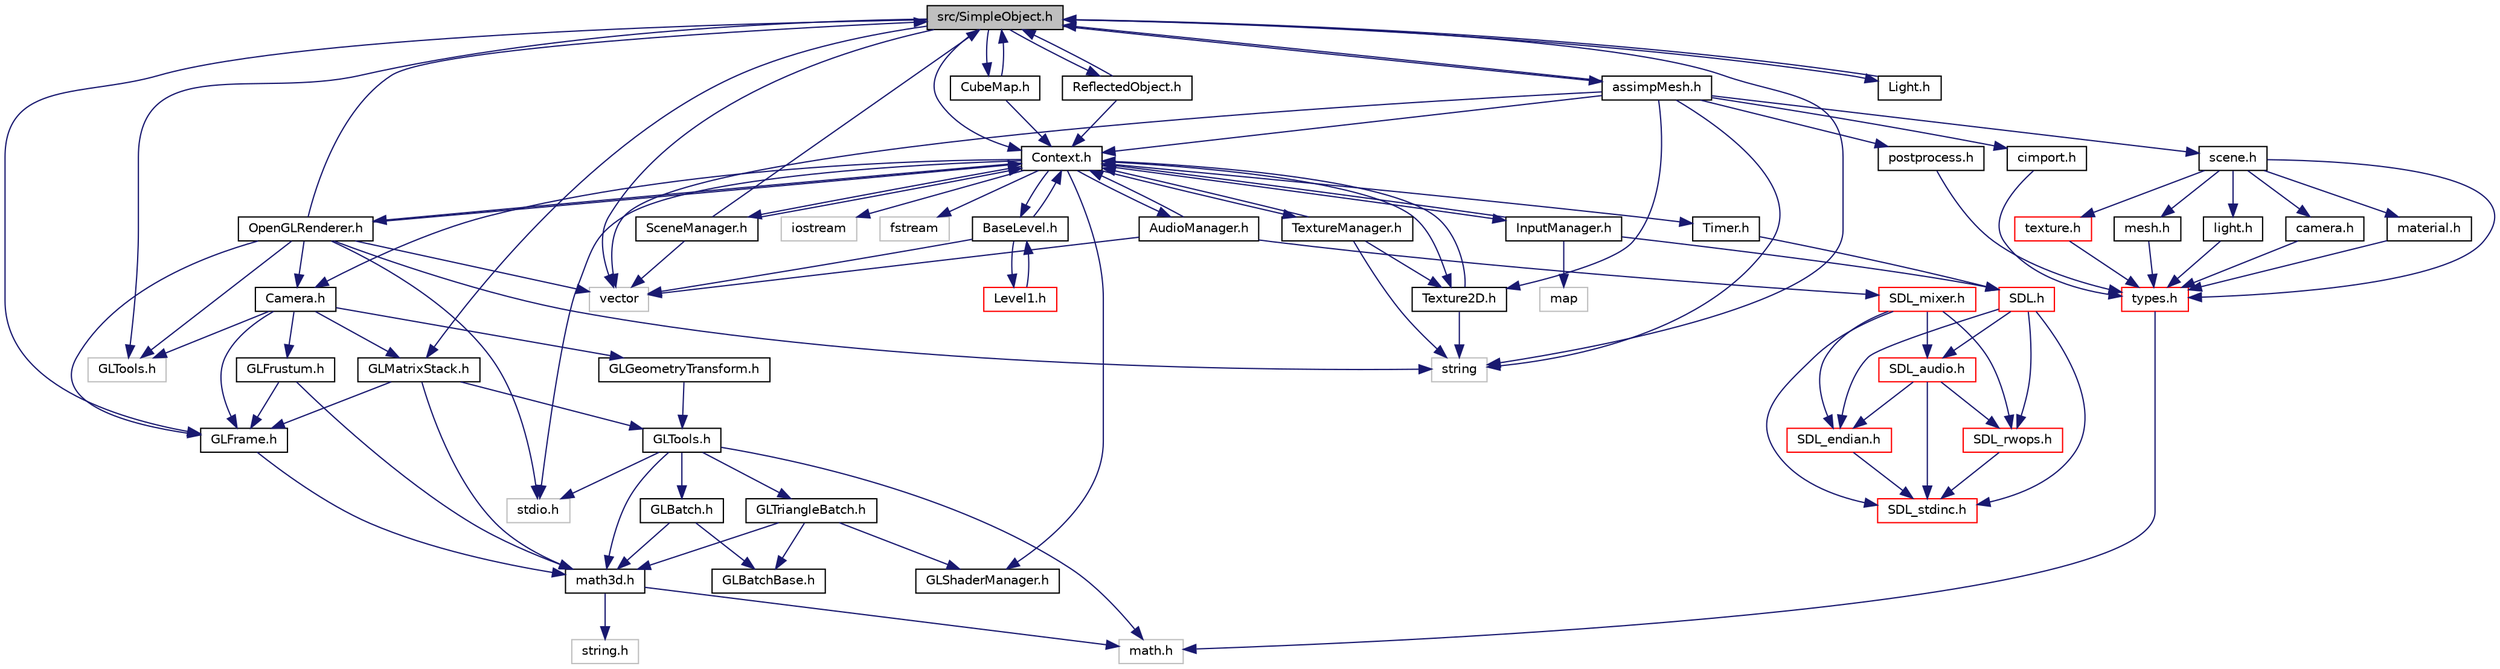 digraph "src/SimpleObject.h"
{
  edge [fontname="Helvetica",fontsize="10",labelfontname="Helvetica",labelfontsize="10"];
  node [fontname="Helvetica",fontsize="10",shape=record];
  Node1 [label="src/SimpleObject.h",height=0.2,width=0.4,color="black", fillcolor="grey75", style="filled" fontcolor="black"];
  Node1 -> Node2 [color="midnightblue",fontsize="10",style="solid",fontname="Helvetica"];
  Node2 [label="vector",height=0.2,width=0.4,color="grey75", fillcolor="white", style="filled"];
  Node1 -> Node3 [color="midnightblue",fontsize="10",style="solid",fontname="Helvetica"];
  Node3 [label="string",height=0.2,width=0.4,color="grey75", fillcolor="white", style="filled"];
  Node1 -> Node4 [color="midnightblue",fontsize="10",style="solid",fontname="Helvetica"];
  Node4 [label="GLTools.h",height=0.2,width=0.4,color="grey75", fillcolor="white", style="filled"];
  Node1 -> Node5 [color="midnightblue",fontsize="10",style="solid",fontname="Helvetica"];
  Node5 [label="GLFrame.h",height=0.2,width=0.4,color="black", fillcolor="white", style="filled",URL="$_g_l_frame_8h.html"];
  Node5 -> Node6 [color="midnightblue",fontsize="10",style="solid",fontname="Helvetica"];
  Node6 [label="math3d.h",height=0.2,width=0.4,color="black", fillcolor="white", style="filled",URL="$math3d_8h.html"];
  Node6 -> Node7 [color="midnightblue",fontsize="10",style="solid",fontname="Helvetica"];
  Node7 [label="math.h",height=0.2,width=0.4,color="grey75", fillcolor="white", style="filled"];
  Node6 -> Node8 [color="midnightblue",fontsize="10",style="solid",fontname="Helvetica"];
  Node8 [label="string.h",height=0.2,width=0.4,color="grey75", fillcolor="white", style="filled"];
  Node1 -> Node9 [color="midnightblue",fontsize="10",style="solid",fontname="Helvetica"];
  Node9 [label="GLMatrixStack.h",height=0.2,width=0.4,color="black", fillcolor="white", style="filled",URL="$_g_l_matrix_stack_8h.html"];
  Node9 -> Node10 [color="midnightblue",fontsize="10",style="solid",fontname="Helvetica"];
  Node10 [label="GLTools.h",height=0.2,width=0.4,color="black", fillcolor="white", style="filled",URL="$include_2_g_l_tools_2include_2_g_l_tools_8h.html"];
  Node10 -> Node11 [color="midnightblue",fontsize="10",style="solid",fontname="Helvetica"];
  Node11 [label="stdio.h",height=0.2,width=0.4,color="grey75", fillcolor="white", style="filled"];
  Node10 -> Node7 [color="midnightblue",fontsize="10",style="solid",fontname="Helvetica"];
  Node10 -> Node6 [color="midnightblue",fontsize="10",style="solid",fontname="Helvetica"];
  Node10 -> Node12 [color="midnightblue",fontsize="10",style="solid",fontname="Helvetica"];
  Node12 [label="GLBatch.h",height=0.2,width=0.4,color="black", fillcolor="white", style="filled",URL="$_g_l_batch_8h.html"];
  Node12 -> Node6 [color="midnightblue",fontsize="10",style="solid",fontname="Helvetica"];
  Node12 -> Node13 [color="midnightblue",fontsize="10",style="solid",fontname="Helvetica"];
  Node13 [label="GLBatchBase.h",height=0.2,width=0.4,color="black", fillcolor="white", style="filled",URL="$_g_l_batch_base_8h.html"];
  Node10 -> Node14 [color="midnightblue",fontsize="10",style="solid",fontname="Helvetica"];
  Node14 [label="GLTriangleBatch.h",height=0.2,width=0.4,color="black", fillcolor="white", style="filled",URL="$_g_l_triangle_batch_8h.html"];
  Node14 -> Node6 [color="midnightblue",fontsize="10",style="solid",fontname="Helvetica"];
  Node14 -> Node13 [color="midnightblue",fontsize="10",style="solid",fontname="Helvetica"];
  Node14 -> Node15 [color="midnightblue",fontsize="10",style="solid",fontname="Helvetica"];
  Node15 [label="GLShaderManager.h",height=0.2,width=0.4,color="black", fillcolor="white", style="filled",URL="$_g_l_shader_manager_8h.html"];
  Node9 -> Node6 [color="midnightblue",fontsize="10",style="solid",fontname="Helvetica"];
  Node9 -> Node5 [color="midnightblue",fontsize="10",style="solid",fontname="Helvetica"];
  Node1 -> Node16 [color="midnightblue",fontsize="10",style="solid",fontname="Helvetica"];
  Node16 [label="Context.h",height=0.2,width=0.4,color="black", fillcolor="white", style="filled",URL="$_context_8h.html"];
  Node16 -> Node17 [color="midnightblue",fontsize="10",style="solid",fontname="Helvetica"];
  Node17 [label="AudioManager.h",height=0.2,width=0.4,color="black", fillcolor="white", style="filled",URL="$_audio_manager_8h.html"];
  Node17 -> Node18 [color="midnightblue",fontsize="10",style="solid",fontname="Helvetica"];
  Node18 [label="SDL_mixer.h",height=0.2,width=0.4,color="red", fillcolor="white", style="filled",URL="$_s_d_l__mixer_8h.html"];
  Node18 -> Node19 [color="midnightblue",fontsize="10",style="solid",fontname="Helvetica"];
  Node19 [label="SDL_stdinc.h",height=0.2,width=0.4,color="red", fillcolor="white", style="filled",URL="$_s_d_l__stdinc_8h.html"];
  Node18 -> Node20 [color="midnightblue",fontsize="10",style="solid",fontname="Helvetica"];
  Node20 [label="SDL_rwops.h",height=0.2,width=0.4,color="red", fillcolor="white", style="filled",URL="$_s_d_l__rwops_8h.html"];
  Node20 -> Node19 [color="midnightblue",fontsize="10",style="solid",fontname="Helvetica"];
  Node18 -> Node21 [color="midnightblue",fontsize="10",style="solid",fontname="Helvetica"];
  Node21 [label="SDL_audio.h",height=0.2,width=0.4,color="red", fillcolor="white", style="filled",URL="$_s_d_l__audio_8h.html"];
  Node21 -> Node19 [color="midnightblue",fontsize="10",style="solid",fontname="Helvetica"];
  Node21 -> Node22 [color="midnightblue",fontsize="10",style="solid",fontname="Helvetica"];
  Node22 [label="SDL_endian.h",height=0.2,width=0.4,color="red", fillcolor="white", style="filled",URL="$_s_d_l__endian_8h.html"];
  Node22 -> Node19 [color="midnightblue",fontsize="10",style="solid",fontname="Helvetica"];
  Node21 -> Node20 [color="midnightblue",fontsize="10",style="solid",fontname="Helvetica"];
  Node18 -> Node22 [color="midnightblue",fontsize="10",style="solid",fontname="Helvetica"];
  Node17 -> Node2 [color="midnightblue",fontsize="10",style="solid",fontname="Helvetica"];
  Node17 -> Node16 [color="midnightblue",fontsize="10",style="solid",fontname="Helvetica"];
  Node16 -> Node23 [color="midnightblue",fontsize="10",style="solid",fontname="Helvetica"];
  Node23 [label="InputManager.h",height=0.2,width=0.4,color="black", fillcolor="white", style="filled",URL="$_input_manager_8h.html"];
  Node23 -> Node24 [color="midnightblue",fontsize="10",style="solid",fontname="Helvetica"];
  Node24 [label="SDL.h",height=0.2,width=0.4,color="red", fillcolor="white", style="filled",URL="$_s_d_l_8h.html"];
  Node24 -> Node19 [color="midnightblue",fontsize="10",style="solid",fontname="Helvetica"];
  Node24 -> Node21 [color="midnightblue",fontsize="10",style="solid",fontname="Helvetica"];
  Node24 -> Node22 [color="midnightblue",fontsize="10",style="solid",fontname="Helvetica"];
  Node24 -> Node20 [color="midnightblue",fontsize="10",style="solid",fontname="Helvetica"];
  Node23 -> Node25 [color="midnightblue",fontsize="10",style="solid",fontname="Helvetica"];
  Node25 [label="map",height=0.2,width=0.4,color="grey75", fillcolor="white", style="filled"];
  Node23 -> Node16 [color="midnightblue",fontsize="10",style="solid",fontname="Helvetica"];
  Node16 -> Node26 [color="midnightblue",fontsize="10",style="solid",fontname="Helvetica"];
  Node26 [label="OpenGLRenderer.h",height=0.2,width=0.4,color="black", fillcolor="white", style="filled",URL="$_open_g_l_renderer_8h.html"];
  Node26 -> Node11 [color="midnightblue",fontsize="10",style="solid",fontname="Helvetica"];
  Node26 -> Node2 [color="midnightblue",fontsize="10",style="solid",fontname="Helvetica"];
  Node26 -> Node3 [color="midnightblue",fontsize="10",style="solid",fontname="Helvetica"];
  Node26 -> Node16 [color="midnightblue",fontsize="10",style="solid",fontname="Helvetica"];
  Node26 -> Node27 [color="midnightblue",fontsize="10",style="solid",fontname="Helvetica"];
  Node27 [label="Camera.h",height=0.2,width=0.4,color="black", fillcolor="white", style="filled",URL="$src_2camera_8h.html"];
  Node27 -> Node4 [color="midnightblue",fontsize="10",style="solid",fontname="Helvetica"];
  Node27 -> Node5 [color="midnightblue",fontsize="10",style="solid",fontname="Helvetica"];
  Node27 -> Node28 [color="midnightblue",fontsize="10",style="solid",fontname="Helvetica"];
  Node28 [label="GLFrustum.h",height=0.2,width=0.4,color="black", fillcolor="white", style="filled",URL="$_g_l_frustum_8h.html"];
  Node28 -> Node6 [color="midnightblue",fontsize="10",style="solid",fontname="Helvetica"];
  Node28 -> Node5 [color="midnightblue",fontsize="10",style="solid",fontname="Helvetica"];
  Node27 -> Node9 [color="midnightblue",fontsize="10",style="solid",fontname="Helvetica"];
  Node27 -> Node29 [color="midnightblue",fontsize="10",style="solid",fontname="Helvetica"];
  Node29 [label="GLGeometryTransform.h",height=0.2,width=0.4,color="black", fillcolor="white", style="filled",URL="$_g_l_geometry_transform_8h.html"];
  Node29 -> Node10 [color="midnightblue",fontsize="10",style="solid",fontname="Helvetica"];
  Node26 -> Node1 [color="midnightblue",fontsize="10",style="solid",fontname="Helvetica"];
  Node26 -> Node4 [color="midnightblue",fontsize="10",style="solid",fontname="Helvetica"];
  Node26 -> Node5 [color="midnightblue",fontsize="10",style="solid",fontname="Helvetica"];
  Node16 -> Node27 [color="midnightblue",fontsize="10",style="solid",fontname="Helvetica"];
  Node16 -> Node30 [color="midnightblue",fontsize="10",style="solid",fontname="Helvetica"];
  Node30 [label="SceneManager.h",height=0.2,width=0.4,color="black", fillcolor="white", style="filled",URL="$_scene_manager_8h.html"];
  Node30 -> Node16 [color="midnightblue",fontsize="10",style="solid",fontname="Helvetica"];
  Node30 -> Node1 [color="midnightblue",fontsize="10",style="solid",fontname="Helvetica"];
  Node30 -> Node2 [color="midnightblue",fontsize="10",style="solid",fontname="Helvetica"];
  Node16 -> Node31 [color="midnightblue",fontsize="10",style="solid",fontname="Helvetica"];
  Node31 [label="BaseLevel.h",height=0.2,width=0.4,color="black", fillcolor="white", style="filled",URL="$_base_level_8h.html"];
  Node31 -> Node2 [color="midnightblue",fontsize="10",style="solid",fontname="Helvetica"];
  Node31 -> Node16 [color="midnightblue",fontsize="10",style="solid",fontname="Helvetica"];
  Node31 -> Node32 [color="midnightblue",fontsize="10",style="solid",fontname="Helvetica"];
  Node32 [label="Level1.h",height=0.2,width=0.4,color="red", fillcolor="white", style="filled",URL="$_level1_8h.html"];
  Node32 -> Node31 [color="midnightblue",fontsize="10",style="solid",fontname="Helvetica"];
  Node16 -> Node33 [color="midnightblue",fontsize="10",style="solid",fontname="Helvetica"];
  Node33 [label="Timer.h",height=0.2,width=0.4,color="black", fillcolor="white", style="filled",URL="$_timer_8h.html"];
  Node33 -> Node24 [color="midnightblue",fontsize="10",style="solid",fontname="Helvetica"];
  Node16 -> Node34 [color="midnightblue",fontsize="10",style="solid",fontname="Helvetica"];
  Node34 [label="Texture2D.h",height=0.2,width=0.4,color="black", fillcolor="white", style="filled",URL="$_texture2_d_8h.html"];
  Node34 -> Node16 [color="midnightblue",fontsize="10",style="solid",fontname="Helvetica"];
  Node34 -> Node3 [color="midnightblue",fontsize="10",style="solid",fontname="Helvetica"];
  Node16 -> Node35 [color="midnightblue",fontsize="10",style="solid",fontname="Helvetica"];
  Node35 [label="TextureManager.h",height=0.2,width=0.4,color="black", fillcolor="white", style="filled",URL="$_texture_manager_8h.html"];
  Node35 -> Node3 [color="midnightblue",fontsize="10",style="solid",fontname="Helvetica"];
  Node35 -> Node16 [color="midnightblue",fontsize="10",style="solid",fontname="Helvetica"];
  Node35 -> Node34 [color="midnightblue",fontsize="10",style="solid",fontname="Helvetica"];
  Node16 -> Node15 [color="midnightblue",fontsize="10",style="solid",fontname="Helvetica"];
  Node16 -> Node11 [color="midnightblue",fontsize="10",style="solid",fontname="Helvetica"];
  Node16 -> Node36 [color="midnightblue",fontsize="10",style="solid",fontname="Helvetica"];
  Node36 [label="iostream",height=0.2,width=0.4,color="grey75", fillcolor="white", style="filled"];
  Node16 -> Node37 [color="midnightblue",fontsize="10",style="solid",fontname="Helvetica"];
  Node37 [label="fstream",height=0.2,width=0.4,color="grey75", fillcolor="white", style="filled"];
  Node1 -> Node38 [color="midnightblue",fontsize="10",style="solid",fontname="Helvetica"];
  Node38 [label="Light.h",height=0.2,width=0.4,color="black", fillcolor="white", style="filled",URL="$src_2light_8h.html"];
  Node38 -> Node1 [color="midnightblue",fontsize="10",style="solid",fontname="Helvetica"];
  Node1 -> Node39 [color="midnightblue",fontsize="10",style="solid",fontname="Helvetica"];
  Node39 [label="CubeMap.h",height=0.2,width=0.4,color="black", fillcolor="white", style="filled",URL="$_cube_map_8h.html"];
  Node39 -> Node16 [color="midnightblue",fontsize="10",style="solid",fontname="Helvetica"];
  Node39 -> Node1 [color="midnightblue",fontsize="10",style="solid",fontname="Helvetica"];
  Node1 -> Node40 [color="midnightblue",fontsize="10",style="solid",fontname="Helvetica"];
  Node40 [label="ReflectedObject.h",height=0.2,width=0.4,color="black", fillcolor="white", style="filled",URL="$_reflected_object_8h.html"];
  Node40 -> Node16 [color="midnightblue",fontsize="10",style="solid",fontname="Helvetica"];
  Node40 -> Node1 [color="midnightblue",fontsize="10",style="solid",fontname="Helvetica"];
  Node1 -> Node41 [color="midnightblue",fontsize="10",style="solid",fontname="Helvetica"];
  Node41 [label="assimpMesh.h",height=0.2,width=0.4,color="black", fillcolor="white", style="filled",URL="$assimp_mesh_8h.html"];
  Node41 -> Node16 [color="midnightblue",fontsize="10",style="solid",fontname="Helvetica"];
  Node41 -> Node1 [color="midnightblue",fontsize="10",style="solid",fontname="Helvetica"];
  Node41 -> Node34 [color="midnightblue",fontsize="10",style="solid",fontname="Helvetica"];
  Node41 -> Node42 [color="midnightblue",fontsize="10",style="solid",fontname="Helvetica"];
  Node42 [label="cimport.h",height=0.2,width=0.4,color="black", fillcolor="white", style="filled",URL="$cimport_8h.html"];
  Node42 -> Node43 [color="midnightblue",fontsize="10",style="solid",fontname="Helvetica"];
  Node43 [label="types.h",height=0.2,width=0.4,color="red", fillcolor="white", style="filled",URL="$types_8h.html"];
  Node43 -> Node7 [color="midnightblue",fontsize="10",style="solid",fontname="Helvetica"];
  Node41 -> Node44 [color="midnightblue",fontsize="10",style="solid",fontname="Helvetica"];
  Node44 [label="scene.h",height=0.2,width=0.4,color="black", fillcolor="white", style="filled",URL="$scene_8h.html"];
  Node44 -> Node43 [color="midnightblue",fontsize="10",style="solid",fontname="Helvetica"];
  Node44 -> Node45 [color="midnightblue",fontsize="10",style="solid",fontname="Helvetica"];
  Node45 [label="texture.h",height=0.2,width=0.4,color="red", fillcolor="white", style="filled",URL="$texture_8h.html",tooltip="Defines texture helper structures for the library. "];
  Node45 -> Node43 [color="midnightblue",fontsize="10",style="solid",fontname="Helvetica"];
  Node44 -> Node46 [color="midnightblue",fontsize="10",style="solid",fontname="Helvetica"];
  Node46 [label="mesh.h",height=0.2,width=0.4,color="black", fillcolor="white", style="filled",URL="$mesh_8h.html",tooltip="Declares the data structures in which the imported geometry is returned by ASSIMP: aiMesh..."];
  Node46 -> Node43 [color="midnightblue",fontsize="10",style="solid",fontname="Helvetica"];
  Node44 -> Node47 [color="midnightblue",fontsize="10",style="solid",fontname="Helvetica"];
  Node47 [label="light.h",height=0.2,width=0.4,color="black", fillcolor="white", style="filled",URL="$include_2assimp_2include_2light_8h.html"];
  Node47 -> Node43 [color="midnightblue",fontsize="10",style="solid",fontname="Helvetica"];
  Node44 -> Node48 [color="midnightblue",fontsize="10",style="solid",fontname="Helvetica"];
  Node48 [label="camera.h",height=0.2,width=0.4,color="black", fillcolor="white", style="filled",URL="$include_2assimp_2include_2camera_8h.html"];
  Node48 -> Node43 [color="midnightblue",fontsize="10",style="solid",fontname="Helvetica"];
  Node44 -> Node49 [color="midnightblue",fontsize="10",style="solid",fontname="Helvetica"];
  Node49 [label="material.h",height=0.2,width=0.4,color="black", fillcolor="white", style="filled",URL="$material_8h.html",tooltip="Defines the material system of the library. "];
  Node49 -> Node43 [color="midnightblue",fontsize="10",style="solid",fontname="Helvetica"];
  Node41 -> Node50 [color="midnightblue",fontsize="10",style="solid",fontname="Helvetica"];
  Node50 [label="postprocess.h",height=0.2,width=0.4,color="black", fillcolor="white", style="filled",URL="$postprocess_8h.html",tooltip="Definitions for import post processing steps. "];
  Node50 -> Node43 [color="midnightblue",fontsize="10",style="solid",fontname="Helvetica"];
  Node41 -> Node2 [color="midnightblue",fontsize="10",style="solid",fontname="Helvetica"];
  Node41 -> Node3 [color="midnightblue",fontsize="10",style="solid",fontname="Helvetica"];
}
